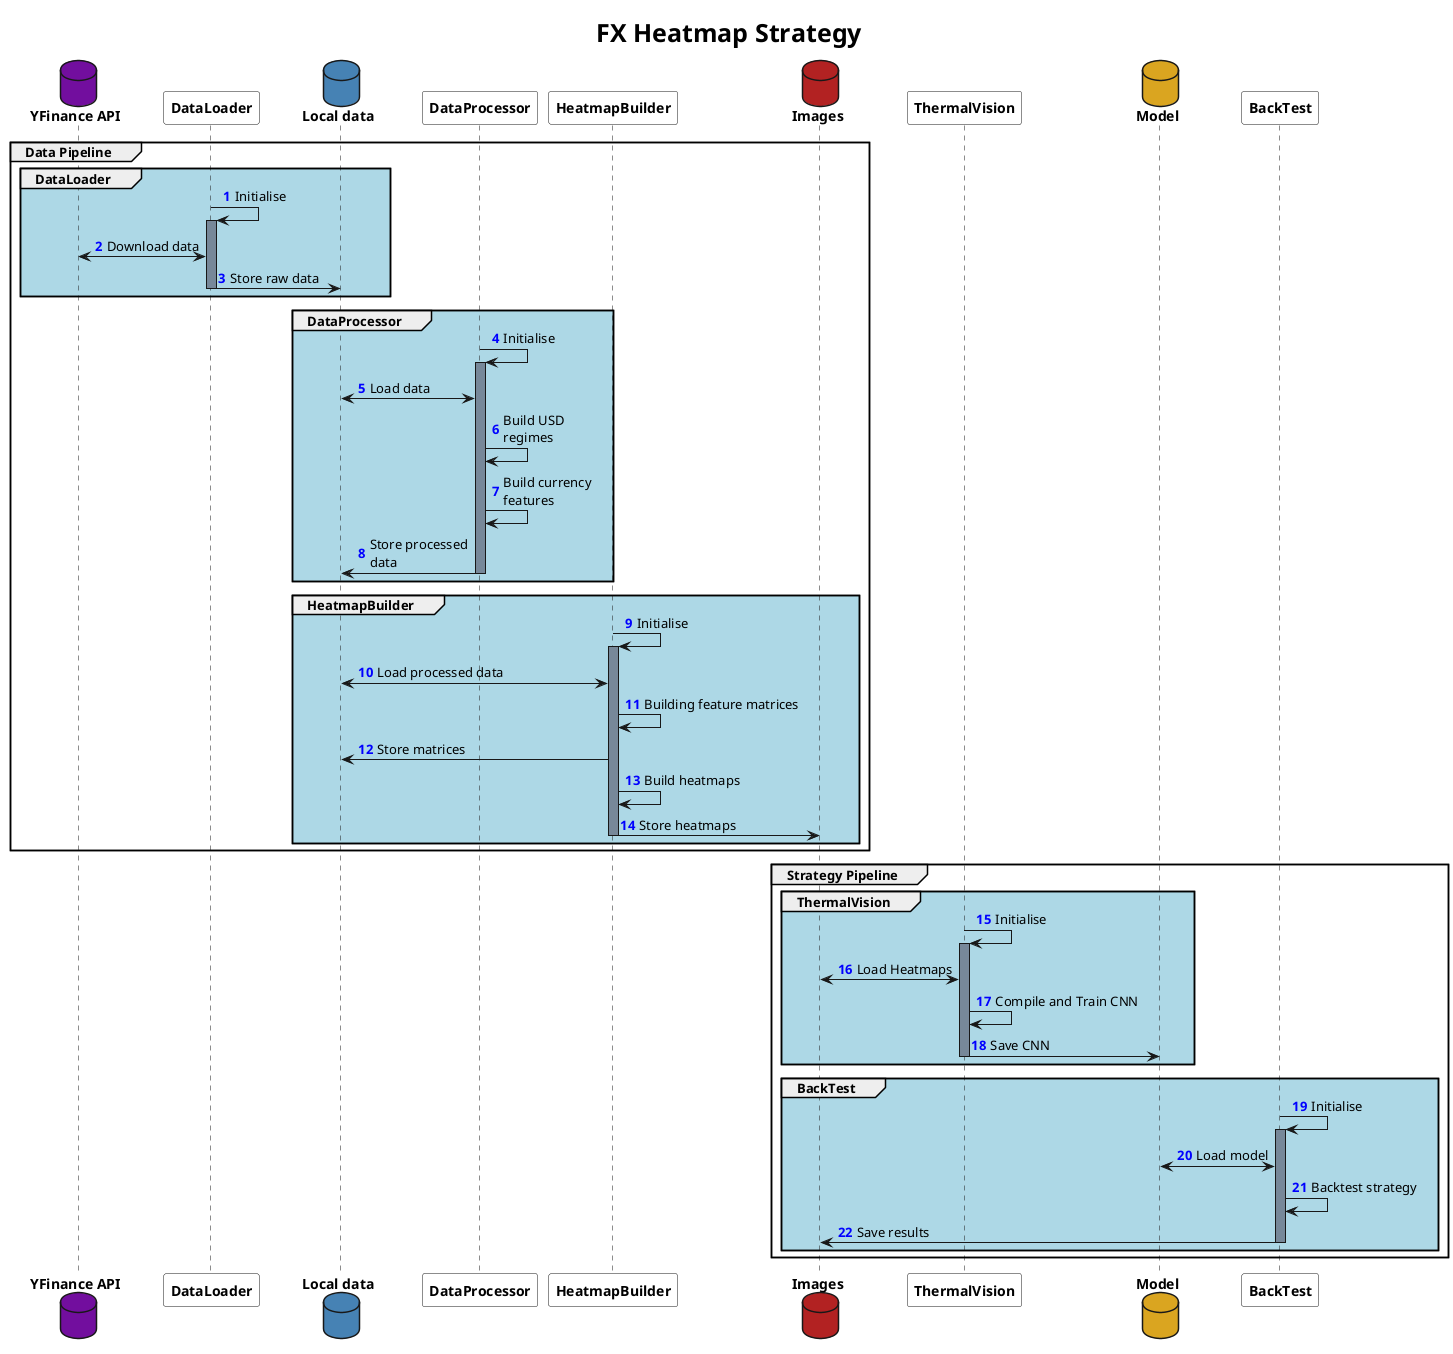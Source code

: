 @startuml
'https://plantuml.com/sequence-diagram

skinparam ParticipantFontStyle bold
skinparam DatabaseFontStyle bold
skinparam CollectionsFontStyle bold
skinparam BackgroundColor White
skinparam TitleFontSize 25
skinparam TitleFontStyle bold
autonumber "<font color=blue><b>"

title FX Heatmap Strategy

database "YFinance API" #720E9E
participant DataLoader #White
database "Local data" #SteelBlue
participant DataProcessor #White
participant HeatmapBuilder #White
database Images #FireBrick
participant ThermalVision #White
database Model #GoldenRod
participant BackTest #White

group Data Pipeline
'DataLoader sequence
    group #LightBlue DataLoader
        DataLoader -> DataLoader: Initialise
        activate DataLoader #LightSlateGrey
        DataLoader <-> "YFinance API": Download data
        DataLoader -> "Local data": Store raw data
        deactivate
    end

'DataProcessor sequence
    group #LightBlue DataProcessor
        DataProcessor -> DataProcessor: Initialise
        activate DataProcessor #LightSlateGrey
        DataProcessor <-> "Local data": Load data
        DataProcessor -> DataProcessor: Build USD\nregimes
        DataProcessor -> DataProcessor: Build currency\nfeatures
        DataProcessor -> "Local data": Store processed\ndata
        deactivate
    end

'HeatmapBuilder sequence
    group #LightBlue HeatmapBuilder
        HeatmapBuilder -> HeatmapBuilder: Initialise
        activate HeatmapBuilder #LightSlateGrey
        HeatmapBuilder <-> "Local data": Load processed data
        HeatmapBuilder -> HeatmapBuilder: Building feature matrices
        HeatmapBuilder -> "Local data": Store matrices
        HeatmapBuilder -> HeatmapBuilder: Build heatmaps
        HeatmapBuilder -> Images: Store heatmaps
        deactivate
    end
end

group Strategy Pipeline
'ThermalVision sequence
    group #LightBlue ThermalVision
        ThermalVision -> ThermalVision: Initialise
        activate ThermalVision #LightSlateGrey
        ThermalVision <-> Images: Load Heatmaps
        ThermalVision -> ThermalVision: Compile and Train CNN
        ThermalVision -> Model: Save CNN
        deactivate
    end

'Backtest sequence
    group #LightBlue BackTest
        BackTest -> BackTest: Initialise
        activate BackTest #LightSlateGrey
        BackTest <-> Model: Load model
        BackTest -> BackTest: Backtest strategy
        BackTest -> Images: Save results
        deactivate
    end
end

@enduml
